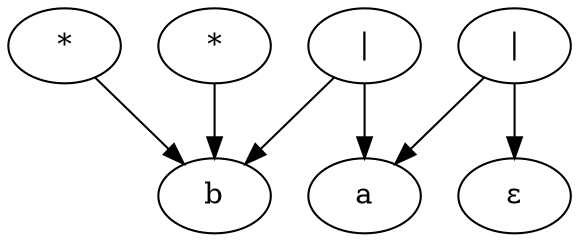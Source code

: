 // AST
digraph {
	rankdir=TB
	node0 [label="*"]
	node1 [label="|"]
	node2 [label="|"]
	node3 [label="ε"]
	node2 -> node3
	node4 [label=a]
	node2 -> node4
	node1 -> node4
	node5 [label="*"]
	node6 [label=b]
	node5 -> node6
	node1 -> node6
	node0 -> node6
}
